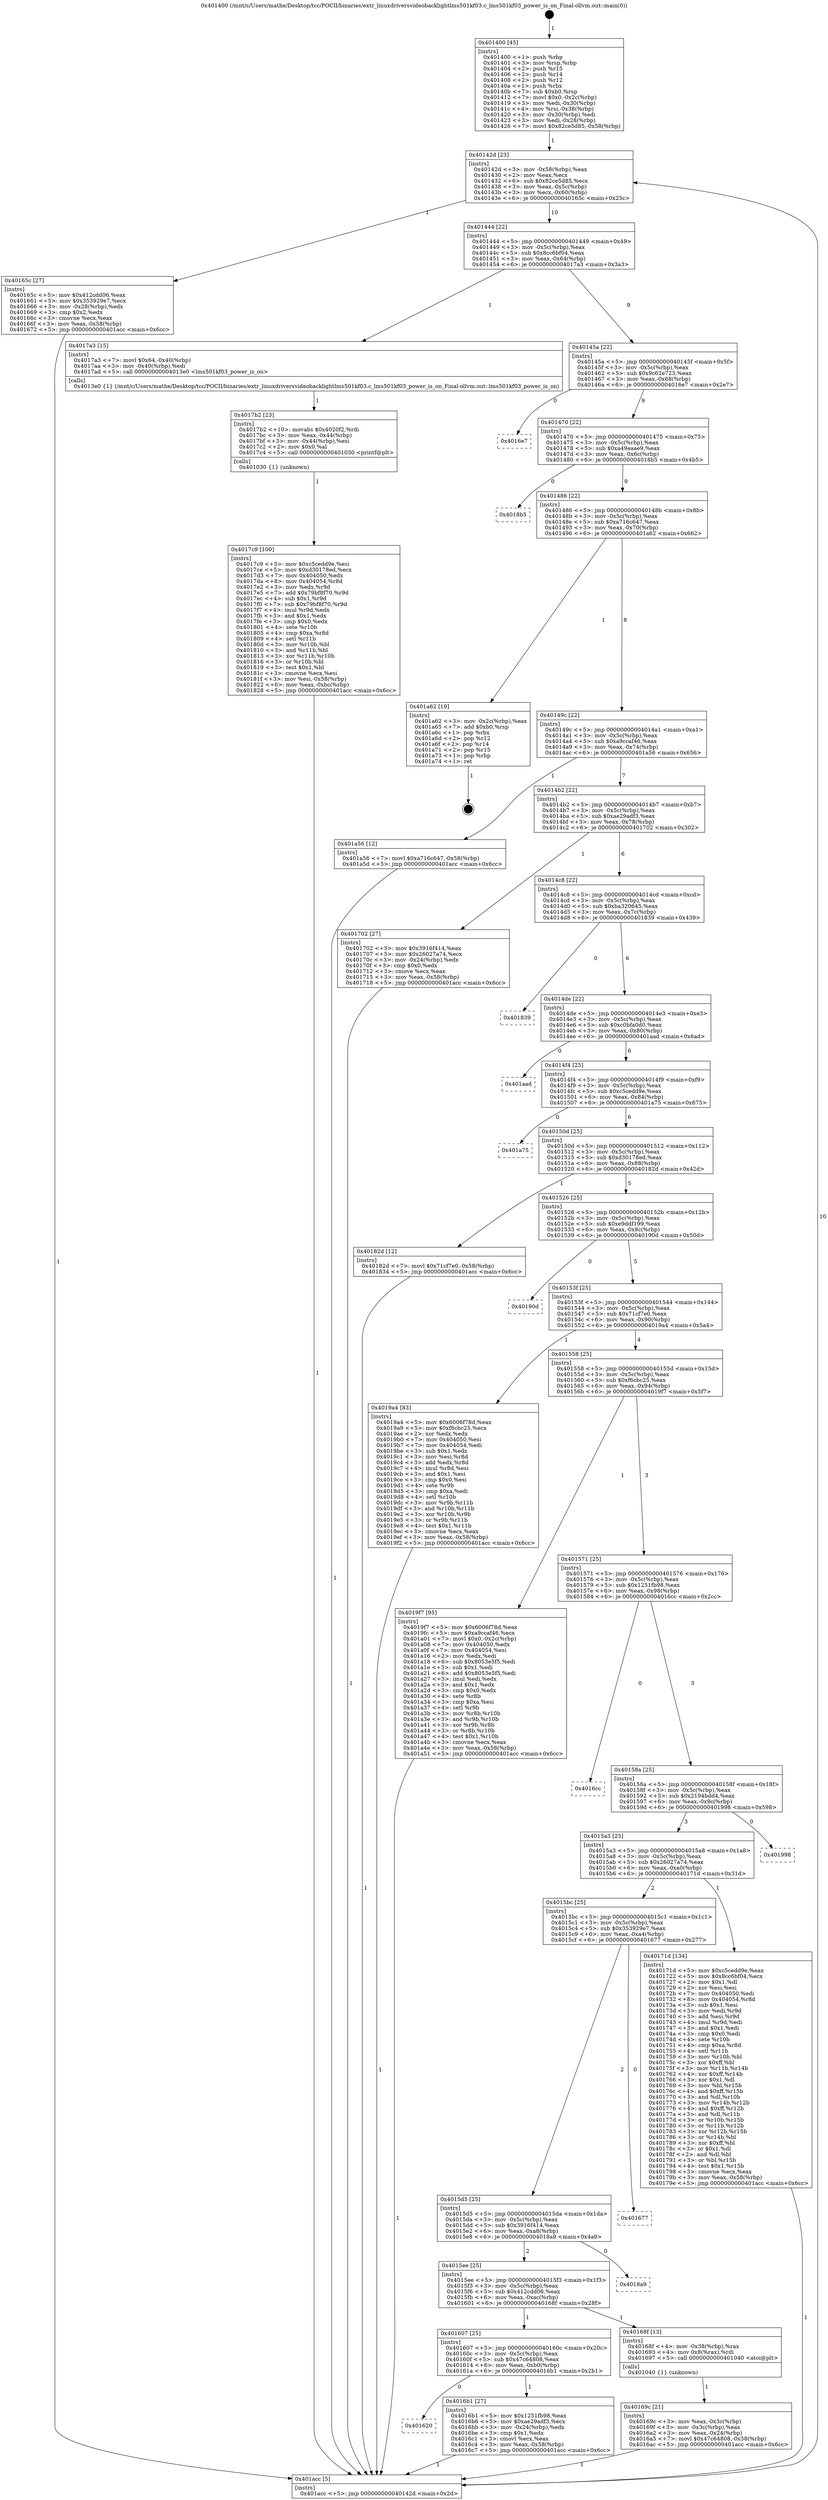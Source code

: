 digraph "0x401400" {
  label = "0x401400 (/mnt/c/Users/mathe/Desktop/tcc/POCII/binaries/extr_linuxdriversvideobacklightlms501kf03.c_lms501kf03_power_is_on_Final-ollvm.out::main(0))"
  labelloc = "t"
  node[shape=record]

  Entry [label="",width=0.3,height=0.3,shape=circle,fillcolor=black,style=filled]
  "0x40142d" [label="{
     0x40142d [23]\l
     | [instrs]\l
     &nbsp;&nbsp;0x40142d \<+3\>: mov -0x58(%rbp),%eax\l
     &nbsp;&nbsp;0x401430 \<+2\>: mov %eax,%ecx\l
     &nbsp;&nbsp;0x401432 \<+6\>: sub $0x82ce5d85,%ecx\l
     &nbsp;&nbsp;0x401438 \<+3\>: mov %eax,-0x5c(%rbp)\l
     &nbsp;&nbsp;0x40143b \<+3\>: mov %ecx,-0x60(%rbp)\l
     &nbsp;&nbsp;0x40143e \<+6\>: je 000000000040165c \<main+0x25c\>\l
  }"]
  "0x40165c" [label="{
     0x40165c [27]\l
     | [instrs]\l
     &nbsp;&nbsp;0x40165c \<+5\>: mov $0x412cdd06,%eax\l
     &nbsp;&nbsp;0x401661 \<+5\>: mov $0x353929e7,%ecx\l
     &nbsp;&nbsp;0x401666 \<+3\>: mov -0x28(%rbp),%edx\l
     &nbsp;&nbsp;0x401669 \<+3\>: cmp $0x2,%edx\l
     &nbsp;&nbsp;0x40166c \<+3\>: cmovne %ecx,%eax\l
     &nbsp;&nbsp;0x40166f \<+3\>: mov %eax,-0x58(%rbp)\l
     &nbsp;&nbsp;0x401672 \<+5\>: jmp 0000000000401acc \<main+0x6cc\>\l
  }"]
  "0x401444" [label="{
     0x401444 [22]\l
     | [instrs]\l
     &nbsp;&nbsp;0x401444 \<+5\>: jmp 0000000000401449 \<main+0x49\>\l
     &nbsp;&nbsp;0x401449 \<+3\>: mov -0x5c(%rbp),%eax\l
     &nbsp;&nbsp;0x40144c \<+5\>: sub $0x8cc6bf04,%eax\l
     &nbsp;&nbsp;0x401451 \<+3\>: mov %eax,-0x64(%rbp)\l
     &nbsp;&nbsp;0x401454 \<+6\>: je 00000000004017a3 \<main+0x3a3\>\l
  }"]
  "0x401acc" [label="{
     0x401acc [5]\l
     | [instrs]\l
     &nbsp;&nbsp;0x401acc \<+5\>: jmp 000000000040142d \<main+0x2d\>\l
  }"]
  "0x401400" [label="{
     0x401400 [45]\l
     | [instrs]\l
     &nbsp;&nbsp;0x401400 \<+1\>: push %rbp\l
     &nbsp;&nbsp;0x401401 \<+3\>: mov %rsp,%rbp\l
     &nbsp;&nbsp;0x401404 \<+2\>: push %r15\l
     &nbsp;&nbsp;0x401406 \<+2\>: push %r14\l
     &nbsp;&nbsp;0x401408 \<+2\>: push %r12\l
     &nbsp;&nbsp;0x40140a \<+1\>: push %rbx\l
     &nbsp;&nbsp;0x40140b \<+7\>: sub $0xb0,%rsp\l
     &nbsp;&nbsp;0x401412 \<+7\>: movl $0x0,-0x2c(%rbp)\l
     &nbsp;&nbsp;0x401419 \<+3\>: mov %edi,-0x30(%rbp)\l
     &nbsp;&nbsp;0x40141c \<+4\>: mov %rsi,-0x38(%rbp)\l
     &nbsp;&nbsp;0x401420 \<+3\>: mov -0x30(%rbp),%edi\l
     &nbsp;&nbsp;0x401423 \<+3\>: mov %edi,-0x28(%rbp)\l
     &nbsp;&nbsp;0x401426 \<+7\>: movl $0x82ce5d85,-0x58(%rbp)\l
  }"]
  Exit [label="",width=0.3,height=0.3,shape=circle,fillcolor=black,style=filled,peripheries=2]
  "0x4017a3" [label="{
     0x4017a3 [15]\l
     | [instrs]\l
     &nbsp;&nbsp;0x4017a3 \<+7\>: movl $0x64,-0x40(%rbp)\l
     &nbsp;&nbsp;0x4017aa \<+3\>: mov -0x40(%rbp),%edi\l
     &nbsp;&nbsp;0x4017ad \<+5\>: call 00000000004013e0 \<lms501kf03_power_is_on\>\l
     | [calls]\l
     &nbsp;&nbsp;0x4013e0 \{1\} (/mnt/c/Users/mathe/Desktop/tcc/POCII/binaries/extr_linuxdriversvideobacklightlms501kf03.c_lms501kf03_power_is_on_Final-ollvm.out::lms501kf03_power_is_on)\l
  }"]
  "0x40145a" [label="{
     0x40145a [22]\l
     | [instrs]\l
     &nbsp;&nbsp;0x40145a \<+5\>: jmp 000000000040145f \<main+0x5f\>\l
     &nbsp;&nbsp;0x40145f \<+3\>: mov -0x5c(%rbp),%eax\l
     &nbsp;&nbsp;0x401462 \<+5\>: sub $0x9c62e723,%eax\l
     &nbsp;&nbsp;0x401467 \<+3\>: mov %eax,-0x68(%rbp)\l
     &nbsp;&nbsp;0x40146a \<+6\>: je 00000000004016e7 \<main+0x2e7\>\l
  }"]
  "0x4017c9" [label="{
     0x4017c9 [100]\l
     | [instrs]\l
     &nbsp;&nbsp;0x4017c9 \<+5\>: mov $0xc5cedd9e,%esi\l
     &nbsp;&nbsp;0x4017ce \<+5\>: mov $0xd30178ed,%ecx\l
     &nbsp;&nbsp;0x4017d3 \<+7\>: mov 0x404050,%edx\l
     &nbsp;&nbsp;0x4017da \<+8\>: mov 0x404054,%r8d\l
     &nbsp;&nbsp;0x4017e2 \<+3\>: mov %edx,%r9d\l
     &nbsp;&nbsp;0x4017e5 \<+7\>: add $0x79bf8f70,%r9d\l
     &nbsp;&nbsp;0x4017ec \<+4\>: sub $0x1,%r9d\l
     &nbsp;&nbsp;0x4017f0 \<+7\>: sub $0x79bf8f70,%r9d\l
     &nbsp;&nbsp;0x4017f7 \<+4\>: imul %r9d,%edx\l
     &nbsp;&nbsp;0x4017fb \<+3\>: and $0x1,%edx\l
     &nbsp;&nbsp;0x4017fe \<+3\>: cmp $0x0,%edx\l
     &nbsp;&nbsp;0x401801 \<+4\>: sete %r10b\l
     &nbsp;&nbsp;0x401805 \<+4\>: cmp $0xa,%r8d\l
     &nbsp;&nbsp;0x401809 \<+4\>: setl %r11b\l
     &nbsp;&nbsp;0x40180d \<+3\>: mov %r10b,%bl\l
     &nbsp;&nbsp;0x401810 \<+3\>: and %r11b,%bl\l
     &nbsp;&nbsp;0x401813 \<+3\>: xor %r11b,%r10b\l
     &nbsp;&nbsp;0x401816 \<+3\>: or %r10b,%bl\l
     &nbsp;&nbsp;0x401819 \<+3\>: test $0x1,%bl\l
     &nbsp;&nbsp;0x40181c \<+3\>: cmovne %ecx,%esi\l
     &nbsp;&nbsp;0x40181f \<+3\>: mov %esi,-0x58(%rbp)\l
     &nbsp;&nbsp;0x401822 \<+6\>: mov %eax,-0xbc(%rbp)\l
     &nbsp;&nbsp;0x401828 \<+5\>: jmp 0000000000401acc \<main+0x6cc\>\l
  }"]
  "0x4016e7" [label="{
     0x4016e7\l
  }", style=dashed]
  "0x401470" [label="{
     0x401470 [22]\l
     | [instrs]\l
     &nbsp;&nbsp;0x401470 \<+5\>: jmp 0000000000401475 \<main+0x75\>\l
     &nbsp;&nbsp;0x401475 \<+3\>: mov -0x5c(%rbp),%eax\l
     &nbsp;&nbsp;0x401478 \<+5\>: sub $0xa49eaae9,%eax\l
     &nbsp;&nbsp;0x40147d \<+3\>: mov %eax,-0x6c(%rbp)\l
     &nbsp;&nbsp;0x401480 \<+6\>: je 00000000004018b5 \<main+0x4b5\>\l
  }"]
  "0x4017b2" [label="{
     0x4017b2 [23]\l
     | [instrs]\l
     &nbsp;&nbsp;0x4017b2 \<+10\>: movabs $0x4020f2,%rdi\l
     &nbsp;&nbsp;0x4017bc \<+3\>: mov %eax,-0x44(%rbp)\l
     &nbsp;&nbsp;0x4017bf \<+3\>: mov -0x44(%rbp),%esi\l
     &nbsp;&nbsp;0x4017c2 \<+2\>: mov $0x0,%al\l
     &nbsp;&nbsp;0x4017c4 \<+5\>: call 0000000000401030 \<printf@plt\>\l
     | [calls]\l
     &nbsp;&nbsp;0x401030 \{1\} (unknown)\l
  }"]
  "0x4018b5" [label="{
     0x4018b5\l
  }", style=dashed]
  "0x401486" [label="{
     0x401486 [22]\l
     | [instrs]\l
     &nbsp;&nbsp;0x401486 \<+5\>: jmp 000000000040148b \<main+0x8b\>\l
     &nbsp;&nbsp;0x40148b \<+3\>: mov -0x5c(%rbp),%eax\l
     &nbsp;&nbsp;0x40148e \<+5\>: sub $0xa716c647,%eax\l
     &nbsp;&nbsp;0x401493 \<+3\>: mov %eax,-0x70(%rbp)\l
     &nbsp;&nbsp;0x401496 \<+6\>: je 0000000000401a62 \<main+0x662\>\l
  }"]
  "0x401620" [label="{
     0x401620\l
  }", style=dashed]
  "0x401a62" [label="{
     0x401a62 [19]\l
     | [instrs]\l
     &nbsp;&nbsp;0x401a62 \<+3\>: mov -0x2c(%rbp),%eax\l
     &nbsp;&nbsp;0x401a65 \<+7\>: add $0xb0,%rsp\l
     &nbsp;&nbsp;0x401a6c \<+1\>: pop %rbx\l
     &nbsp;&nbsp;0x401a6d \<+2\>: pop %r12\l
     &nbsp;&nbsp;0x401a6f \<+2\>: pop %r14\l
     &nbsp;&nbsp;0x401a71 \<+2\>: pop %r15\l
     &nbsp;&nbsp;0x401a73 \<+1\>: pop %rbp\l
     &nbsp;&nbsp;0x401a74 \<+1\>: ret\l
  }"]
  "0x40149c" [label="{
     0x40149c [22]\l
     | [instrs]\l
     &nbsp;&nbsp;0x40149c \<+5\>: jmp 00000000004014a1 \<main+0xa1\>\l
     &nbsp;&nbsp;0x4014a1 \<+3\>: mov -0x5c(%rbp),%eax\l
     &nbsp;&nbsp;0x4014a4 \<+5\>: sub $0xa9ccaf46,%eax\l
     &nbsp;&nbsp;0x4014a9 \<+3\>: mov %eax,-0x74(%rbp)\l
     &nbsp;&nbsp;0x4014ac \<+6\>: je 0000000000401a56 \<main+0x656\>\l
  }"]
  "0x4016b1" [label="{
     0x4016b1 [27]\l
     | [instrs]\l
     &nbsp;&nbsp;0x4016b1 \<+5\>: mov $0x1251fb98,%eax\l
     &nbsp;&nbsp;0x4016b6 \<+5\>: mov $0xae29adf3,%ecx\l
     &nbsp;&nbsp;0x4016bb \<+3\>: mov -0x24(%rbp),%edx\l
     &nbsp;&nbsp;0x4016be \<+3\>: cmp $0x1,%edx\l
     &nbsp;&nbsp;0x4016c1 \<+3\>: cmovl %ecx,%eax\l
     &nbsp;&nbsp;0x4016c4 \<+3\>: mov %eax,-0x58(%rbp)\l
     &nbsp;&nbsp;0x4016c7 \<+5\>: jmp 0000000000401acc \<main+0x6cc\>\l
  }"]
  "0x401a56" [label="{
     0x401a56 [12]\l
     | [instrs]\l
     &nbsp;&nbsp;0x401a56 \<+7\>: movl $0xa716c647,-0x58(%rbp)\l
     &nbsp;&nbsp;0x401a5d \<+5\>: jmp 0000000000401acc \<main+0x6cc\>\l
  }"]
  "0x4014b2" [label="{
     0x4014b2 [22]\l
     | [instrs]\l
     &nbsp;&nbsp;0x4014b2 \<+5\>: jmp 00000000004014b7 \<main+0xb7\>\l
     &nbsp;&nbsp;0x4014b7 \<+3\>: mov -0x5c(%rbp),%eax\l
     &nbsp;&nbsp;0x4014ba \<+5\>: sub $0xae29adf3,%eax\l
     &nbsp;&nbsp;0x4014bf \<+3\>: mov %eax,-0x78(%rbp)\l
     &nbsp;&nbsp;0x4014c2 \<+6\>: je 0000000000401702 \<main+0x302\>\l
  }"]
  "0x40169c" [label="{
     0x40169c [21]\l
     | [instrs]\l
     &nbsp;&nbsp;0x40169c \<+3\>: mov %eax,-0x3c(%rbp)\l
     &nbsp;&nbsp;0x40169f \<+3\>: mov -0x3c(%rbp),%eax\l
     &nbsp;&nbsp;0x4016a2 \<+3\>: mov %eax,-0x24(%rbp)\l
     &nbsp;&nbsp;0x4016a5 \<+7\>: movl $0x47c64808,-0x58(%rbp)\l
     &nbsp;&nbsp;0x4016ac \<+5\>: jmp 0000000000401acc \<main+0x6cc\>\l
  }"]
  "0x401702" [label="{
     0x401702 [27]\l
     | [instrs]\l
     &nbsp;&nbsp;0x401702 \<+5\>: mov $0x3916f414,%eax\l
     &nbsp;&nbsp;0x401707 \<+5\>: mov $0x26027a74,%ecx\l
     &nbsp;&nbsp;0x40170c \<+3\>: mov -0x24(%rbp),%edx\l
     &nbsp;&nbsp;0x40170f \<+3\>: cmp $0x0,%edx\l
     &nbsp;&nbsp;0x401712 \<+3\>: cmove %ecx,%eax\l
     &nbsp;&nbsp;0x401715 \<+3\>: mov %eax,-0x58(%rbp)\l
     &nbsp;&nbsp;0x401718 \<+5\>: jmp 0000000000401acc \<main+0x6cc\>\l
  }"]
  "0x4014c8" [label="{
     0x4014c8 [22]\l
     | [instrs]\l
     &nbsp;&nbsp;0x4014c8 \<+5\>: jmp 00000000004014cd \<main+0xcd\>\l
     &nbsp;&nbsp;0x4014cd \<+3\>: mov -0x5c(%rbp),%eax\l
     &nbsp;&nbsp;0x4014d0 \<+5\>: sub $0xba320645,%eax\l
     &nbsp;&nbsp;0x4014d5 \<+3\>: mov %eax,-0x7c(%rbp)\l
     &nbsp;&nbsp;0x4014d8 \<+6\>: je 0000000000401839 \<main+0x439\>\l
  }"]
  "0x401607" [label="{
     0x401607 [25]\l
     | [instrs]\l
     &nbsp;&nbsp;0x401607 \<+5\>: jmp 000000000040160c \<main+0x20c\>\l
     &nbsp;&nbsp;0x40160c \<+3\>: mov -0x5c(%rbp),%eax\l
     &nbsp;&nbsp;0x40160f \<+5\>: sub $0x47c64808,%eax\l
     &nbsp;&nbsp;0x401614 \<+6\>: mov %eax,-0xb0(%rbp)\l
     &nbsp;&nbsp;0x40161a \<+6\>: je 00000000004016b1 \<main+0x2b1\>\l
  }"]
  "0x401839" [label="{
     0x401839\l
  }", style=dashed]
  "0x4014de" [label="{
     0x4014de [22]\l
     | [instrs]\l
     &nbsp;&nbsp;0x4014de \<+5\>: jmp 00000000004014e3 \<main+0xe3\>\l
     &nbsp;&nbsp;0x4014e3 \<+3\>: mov -0x5c(%rbp),%eax\l
     &nbsp;&nbsp;0x4014e6 \<+5\>: sub $0xc0bfa0d0,%eax\l
     &nbsp;&nbsp;0x4014eb \<+3\>: mov %eax,-0x80(%rbp)\l
     &nbsp;&nbsp;0x4014ee \<+6\>: je 0000000000401aad \<main+0x6ad\>\l
  }"]
  "0x40168f" [label="{
     0x40168f [13]\l
     | [instrs]\l
     &nbsp;&nbsp;0x40168f \<+4\>: mov -0x38(%rbp),%rax\l
     &nbsp;&nbsp;0x401693 \<+4\>: mov 0x8(%rax),%rdi\l
     &nbsp;&nbsp;0x401697 \<+5\>: call 0000000000401040 \<atoi@plt\>\l
     | [calls]\l
     &nbsp;&nbsp;0x401040 \{1\} (unknown)\l
  }"]
  "0x401aad" [label="{
     0x401aad\l
  }", style=dashed]
  "0x4014f4" [label="{
     0x4014f4 [25]\l
     | [instrs]\l
     &nbsp;&nbsp;0x4014f4 \<+5\>: jmp 00000000004014f9 \<main+0xf9\>\l
     &nbsp;&nbsp;0x4014f9 \<+3\>: mov -0x5c(%rbp),%eax\l
     &nbsp;&nbsp;0x4014fc \<+5\>: sub $0xc5cedd9e,%eax\l
     &nbsp;&nbsp;0x401501 \<+6\>: mov %eax,-0x84(%rbp)\l
     &nbsp;&nbsp;0x401507 \<+6\>: je 0000000000401a75 \<main+0x675\>\l
  }"]
  "0x4015ee" [label="{
     0x4015ee [25]\l
     | [instrs]\l
     &nbsp;&nbsp;0x4015ee \<+5\>: jmp 00000000004015f3 \<main+0x1f3\>\l
     &nbsp;&nbsp;0x4015f3 \<+3\>: mov -0x5c(%rbp),%eax\l
     &nbsp;&nbsp;0x4015f6 \<+5\>: sub $0x412cdd06,%eax\l
     &nbsp;&nbsp;0x4015fb \<+6\>: mov %eax,-0xac(%rbp)\l
     &nbsp;&nbsp;0x401601 \<+6\>: je 000000000040168f \<main+0x28f\>\l
  }"]
  "0x401a75" [label="{
     0x401a75\l
  }", style=dashed]
  "0x40150d" [label="{
     0x40150d [25]\l
     | [instrs]\l
     &nbsp;&nbsp;0x40150d \<+5\>: jmp 0000000000401512 \<main+0x112\>\l
     &nbsp;&nbsp;0x401512 \<+3\>: mov -0x5c(%rbp),%eax\l
     &nbsp;&nbsp;0x401515 \<+5\>: sub $0xd30178ed,%eax\l
     &nbsp;&nbsp;0x40151a \<+6\>: mov %eax,-0x88(%rbp)\l
     &nbsp;&nbsp;0x401520 \<+6\>: je 000000000040182d \<main+0x42d\>\l
  }"]
  "0x4018a9" [label="{
     0x4018a9\l
  }", style=dashed]
  "0x40182d" [label="{
     0x40182d [12]\l
     | [instrs]\l
     &nbsp;&nbsp;0x40182d \<+7\>: movl $0x71cf7e0,-0x58(%rbp)\l
     &nbsp;&nbsp;0x401834 \<+5\>: jmp 0000000000401acc \<main+0x6cc\>\l
  }"]
  "0x401526" [label="{
     0x401526 [25]\l
     | [instrs]\l
     &nbsp;&nbsp;0x401526 \<+5\>: jmp 000000000040152b \<main+0x12b\>\l
     &nbsp;&nbsp;0x40152b \<+3\>: mov -0x5c(%rbp),%eax\l
     &nbsp;&nbsp;0x40152e \<+5\>: sub $0xe9ddf199,%eax\l
     &nbsp;&nbsp;0x401533 \<+6\>: mov %eax,-0x8c(%rbp)\l
     &nbsp;&nbsp;0x401539 \<+6\>: je 000000000040190d \<main+0x50d\>\l
  }"]
  "0x4015d5" [label="{
     0x4015d5 [25]\l
     | [instrs]\l
     &nbsp;&nbsp;0x4015d5 \<+5\>: jmp 00000000004015da \<main+0x1da\>\l
     &nbsp;&nbsp;0x4015da \<+3\>: mov -0x5c(%rbp),%eax\l
     &nbsp;&nbsp;0x4015dd \<+5\>: sub $0x3916f414,%eax\l
     &nbsp;&nbsp;0x4015e2 \<+6\>: mov %eax,-0xa8(%rbp)\l
     &nbsp;&nbsp;0x4015e8 \<+6\>: je 00000000004018a9 \<main+0x4a9\>\l
  }"]
  "0x40190d" [label="{
     0x40190d\l
  }", style=dashed]
  "0x40153f" [label="{
     0x40153f [25]\l
     | [instrs]\l
     &nbsp;&nbsp;0x40153f \<+5\>: jmp 0000000000401544 \<main+0x144\>\l
     &nbsp;&nbsp;0x401544 \<+3\>: mov -0x5c(%rbp),%eax\l
     &nbsp;&nbsp;0x401547 \<+5\>: sub $0x71cf7e0,%eax\l
     &nbsp;&nbsp;0x40154c \<+6\>: mov %eax,-0x90(%rbp)\l
     &nbsp;&nbsp;0x401552 \<+6\>: je 00000000004019a4 \<main+0x5a4\>\l
  }"]
  "0x401677" [label="{
     0x401677\l
  }", style=dashed]
  "0x4019a4" [label="{
     0x4019a4 [83]\l
     | [instrs]\l
     &nbsp;&nbsp;0x4019a4 \<+5\>: mov $0x6006f78d,%eax\l
     &nbsp;&nbsp;0x4019a9 \<+5\>: mov $0xf6cbc25,%ecx\l
     &nbsp;&nbsp;0x4019ae \<+2\>: xor %edx,%edx\l
     &nbsp;&nbsp;0x4019b0 \<+7\>: mov 0x404050,%esi\l
     &nbsp;&nbsp;0x4019b7 \<+7\>: mov 0x404054,%edi\l
     &nbsp;&nbsp;0x4019be \<+3\>: sub $0x1,%edx\l
     &nbsp;&nbsp;0x4019c1 \<+3\>: mov %esi,%r8d\l
     &nbsp;&nbsp;0x4019c4 \<+3\>: add %edx,%r8d\l
     &nbsp;&nbsp;0x4019c7 \<+4\>: imul %r8d,%esi\l
     &nbsp;&nbsp;0x4019cb \<+3\>: and $0x1,%esi\l
     &nbsp;&nbsp;0x4019ce \<+3\>: cmp $0x0,%esi\l
     &nbsp;&nbsp;0x4019d1 \<+4\>: sete %r9b\l
     &nbsp;&nbsp;0x4019d5 \<+3\>: cmp $0xa,%edi\l
     &nbsp;&nbsp;0x4019d8 \<+4\>: setl %r10b\l
     &nbsp;&nbsp;0x4019dc \<+3\>: mov %r9b,%r11b\l
     &nbsp;&nbsp;0x4019df \<+3\>: and %r10b,%r11b\l
     &nbsp;&nbsp;0x4019e2 \<+3\>: xor %r10b,%r9b\l
     &nbsp;&nbsp;0x4019e5 \<+3\>: or %r9b,%r11b\l
     &nbsp;&nbsp;0x4019e8 \<+4\>: test $0x1,%r11b\l
     &nbsp;&nbsp;0x4019ec \<+3\>: cmovne %ecx,%eax\l
     &nbsp;&nbsp;0x4019ef \<+3\>: mov %eax,-0x58(%rbp)\l
     &nbsp;&nbsp;0x4019f2 \<+5\>: jmp 0000000000401acc \<main+0x6cc\>\l
  }"]
  "0x401558" [label="{
     0x401558 [25]\l
     | [instrs]\l
     &nbsp;&nbsp;0x401558 \<+5\>: jmp 000000000040155d \<main+0x15d\>\l
     &nbsp;&nbsp;0x40155d \<+3\>: mov -0x5c(%rbp),%eax\l
     &nbsp;&nbsp;0x401560 \<+5\>: sub $0xf6cbc25,%eax\l
     &nbsp;&nbsp;0x401565 \<+6\>: mov %eax,-0x94(%rbp)\l
     &nbsp;&nbsp;0x40156b \<+6\>: je 00000000004019f7 \<main+0x5f7\>\l
  }"]
  "0x4015bc" [label="{
     0x4015bc [25]\l
     | [instrs]\l
     &nbsp;&nbsp;0x4015bc \<+5\>: jmp 00000000004015c1 \<main+0x1c1\>\l
     &nbsp;&nbsp;0x4015c1 \<+3\>: mov -0x5c(%rbp),%eax\l
     &nbsp;&nbsp;0x4015c4 \<+5\>: sub $0x353929e7,%eax\l
     &nbsp;&nbsp;0x4015c9 \<+6\>: mov %eax,-0xa4(%rbp)\l
     &nbsp;&nbsp;0x4015cf \<+6\>: je 0000000000401677 \<main+0x277\>\l
  }"]
  "0x4019f7" [label="{
     0x4019f7 [95]\l
     | [instrs]\l
     &nbsp;&nbsp;0x4019f7 \<+5\>: mov $0x6006f78d,%eax\l
     &nbsp;&nbsp;0x4019fc \<+5\>: mov $0xa9ccaf46,%ecx\l
     &nbsp;&nbsp;0x401a01 \<+7\>: movl $0x0,-0x2c(%rbp)\l
     &nbsp;&nbsp;0x401a08 \<+7\>: mov 0x404050,%edx\l
     &nbsp;&nbsp;0x401a0f \<+7\>: mov 0x404054,%esi\l
     &nbsp;&nbsp;0x401a16 \<+2\>: mov %edx,%edi\l
     &nbsp;&nbsp;0x401a18 \<+6\>: sub $0x8053e5f5,%edi\l
     &nbsp;&nbsp;0x401a1e \<+3\>: sub $0x1,%edi\l
     &nbsp;&nbsp;0x401a21 \<+6\>: add $0x8053e5f5,%edi\l
     &nbsp;&nbsp;0x401a27 \<+3\>: imul %edi,%edx\l
     &nbsp;&nbsp;0x401a2a \<+3\>: and $0x1,%edx\l
     &nbsp;&nbsp;0x401a2d \<+3\>: cmp $0x0,%edx\l
     &nbsp;&nbsp;0x401a30 \<+4\>: sete %r8b\l
     &nbsp;&nbsp;0x401a34 \<+3\>: cmp $0xa,%esi\l
     &nbsp;&nbsp;0x401a37 \<+4\>: setl %r9b\l
     &nbsp;&nbsp;0x401a3b \<+3\>: mov %r8b,%r10b\l
     &nbsp;&nbsp;0x401a3e \<+3\>: and %r9b,%r10b\l
     &nbsp;&nbsp;0x401a41 \<+3\>: xor %r9b,%r8b\l
     &nbsp;&nbsp;0x401a44 \<+3\>: or %r8b,%r10b\l
     &nbsp;&nbsp;0x401a47 \<+4\>: test $0x1,%r10b\l
     &nbsp;&nbsp;0x401a4b \<+3\>: cmovne %ecx,%eax\l
     &nbsp;&nbsp;0x401a4e \<+3\>: mov %eax,-0x58(%rbp)\l
     &nbsp;&nbsp;0x401a51 \<+5\>: jmp 0000000000401acc \<main+0x6cc\>\l
  }"]
  "0x401571" [label="{
     0x401571 [25]\l
     | [instrs]\l
     &nbsp;&nbsp;0x401571 \<+5\>: jmp 0000000000401576 \<main+0x176\>\l
     &nbsp;&nbsp;0x401576 \<+3\>: mov -0x5c(%rbp),%eax\l
     &nbsp;&nbsp;0x401579 \<+5\>: sub $0x1251fb98,%eax\l
     &nbsp;&nbsp;0x40157e \<+6\>: mov %eax,-0x98(%rbp)\l
     &nbsp;&nbsp;0x401584 \<+6\>: je 00000000004016cc \<main+0x2cc\>\l
  }"]
  "0x40171d" [label="{
     0x40171d [134]\l
     | [instrs]\l
     &nbsp;&nbsp;0x40171d \<+5\>: mov $0xc5cedd9e,%eax\l
     &nbsp;&nbsp;0x401722 \<+5\>: mov $0x8cc6bf04,%ecx\l
     &nbsp;&nbsp;0x401727 \<+2\>: mov $0x1,%dl\l
     &nbsp;&nbsp;0x401729 \<+2\>: xor %esi,%esi\l
     &nbsp;&nbsp;0x40172b \<+7\>: mov 0x404050,%edi\l
     &nbsp;&nbsp;0x401732 \<+8\>: mov 0x404054,%r8d\l
     &nbsp;&nbsp;0x40173a \<+3\>: sub $0x1,%esi\l
     &nbsp;&nbsp;0x40173d \<+3\>: mov %edi,%r9d\l
     &nbsp;&nbsp;0x401740 \<+3\>: add %esi,%r9d\l
     &nbsp;&nbsp;0x401743 \<+4\>: imul %r9d,%edi\l
     &nbsp;&nbsp;0x401747 \<+3\>: and $0x1,%edi\l
     &nbsp;&nbsp;0x40174a \<+3\>: cmp $0x0,%edi\l
     &nbsp;&nbsp;0x40174d \<+4\>: sete %r10b\l
     &nbsp;&nbsp;0x401751 \<+4\>: cmp $0xa,%r8d\l
     &nbsp;&nbsp;0x401755 \<+4\>: setl %r11b\l
     &nbsp;&nbsp;0x401759 \<+3\>: mov %r10b,%bl\l
     &nbsp;&nbsp;0x40175c \<+3\>: xor $0xff,%bl\l
     &nbsp;&nbsp;0x40175f \<+3\>: mov %r11b,%r14b\l
     &nbsp;&nbsp;0x401762 \<+4\>: xor $0xff,%r14b\l
     &nbsp;&nbsp;0x401766 \<+3\>: xor $0x1,%dl\l
     &nbsp;&nbsp;0x401769 \<+3\>: mov %bl,%r15b\l
     &nbsp;&nbsp;0x40176c \<+4\>: and $0xff,%r15b\l
     &nbsp;&nbsp;0x401770 \<+3\>: and %dl,%r10b\l
     &nbsp;&nbsp;0x401773 \<+3\>: mov %r14b,%r12b\l
     &nbsp;&nbsp;0x401776 \<+4\>: and $0xff,%r12b\l
     &nbsp;&nbsp;0x40177a \<+3\>: and %dl,%r11b\l
     &nbsp;&nbsp;0x40177d \<+3\>: or %r10b,%r15b\l
     &nbsp;&nbsp;0x401780 \<+3\>: or %r11b,%r12b\l
     &nbsp;&nbsp;0x401783 \<+3\>: xor %r12b,%r15b\l
     &nbsp;&nbsp;0x401786 \<+3\>: or %r14b,%bl\l
     &nbsp;&nbsp;0x401789 \<+3\>: xor $0xff,%bl\l
     &nbsp;&nbsp;0x40178c \<+3\>: or $0x1,%dl\l
     &nbsp;&nbsp;0x40178f \<+2\>: and %dl,%bl\l
     &nbsp;&nbsp;0x401791 \<+3\>: or %bl,%r15b\l
     &nbsp;&nbsp;0x401794 \<+4\>: test $0x1,%r15b\l
     &nbsp;&nbsp;0x401798 \<+3\>: cmovne %ecx,%eax\l
     &nbsp;&nbsp;0x40179b \<+3\>: mov %eax,-0x58(%rbp)\l
     &nbsp;&nbsp;0x40179e \<+5\>: jmp 0000000000401acc \<main+0x6cc\>\l
  }"]
  "0x4016cc" [label="{
     0x4016cc\l
  }", style=dashed]
  "0x40158a" [label="{
     0x40158a [25]\l
     | [instrs]\l
     &nbsp;&nbsp;0x40158a \<+5\>: jmp 000000000040158f \<main+0x18f\>\l
     &nbsp;&nbsp;0x40158f \<+3\>: mov -0x5c(%rbp),%eax\l
     &nbsp;&nbsp;0x401592 \<+5\>: sub $0x2194bdd4,%eax\l
     &nbsp;&nbsp;0x401597 \<+6\>: mov %eax,-0x9c(%rbp)\l
     &nbsp;&nbsp;0x40159d \<+6\>: je 0000000000401998 \<main+0x598\>\l
  }"]
  "0x4015a3" [label="{
     0x4015a3 [25]\l
     | [instrs]\l
     &nbsp;&nbsp;0x4015a3 \<+5\>: jmp 00000000004015a8 \<main+0x1a8\>\l
     &nbsp;&nbsp;0x4015a8 \<+3\>: mov -0x5c(%rbp),%eax\l
     &nbsp;&nbsp;0x4015ab \<+5\>: sub $0x26027a74,%eax\l
     &nbsp;&nbsp;0x4015b0 \<+6\>: mov %eax,-0xa0(%rbp)\l
     &nbsp;&nbsp;0x4015b6 \<+6\>: je 000000000040171d \<main+0x31d\>\l
  }"]
  "0x401998" [label="{
     0x401998\l
  }", style=dashed]
  Entry -> "0x401400" [label=" 1"]
  "0x40142d" -> "0x40165c" [label=" 1"]
  "0x40142d" -> "0x401444" [label=" 10"]
  "0x40165c" -> "0x401acc" [label=" 1"]
  "0x401400" -> "0x40142d" [label=" 1"]
  "0x401acc" -> "0x40142d" [label=" 10"]
  "0x401a62" -> Exit [label=" 1"]
  "0x401444" -> "0x4017a3" [label=" 1"]
  "0x401444" -> "0x40145a" [label=" 9"]
  "0x401a56" -> "0x401acc" [label=" 1"]
  "0x40145a" -> "0x4016e7" [label=" 0"]
  "0x40145a" -> "0x401470" [label=" 9"]
  "0x4019f7" -> "0x401acc" [label=" 1"]
  "0x401470" -> "0x4018b5" [label=" 0"]
  "0x401470" -> "0x401486" [label=" 9"]
  "0x4019a4" -> "0x401acc" [label=" 1"]
  "0x401486" -> "0x401a62" [label=" 1"]
  "0x401486" -> "0x40149c" [label=" 8"]
  "0x40182d" -> "0x401acc" [label=" 1"]
  "0x40149c" -> "0x401a56" [label=" 1"]
  "0x40149c" -> "0x4014b2" [label=" 7"]
  "0x4017c9" -> "0x401acc" [label=" 1"]
  "0x4014b2" -> "0x401702" [label=" 1"]
  "0x4014b2" -> "0x4014c8" [label=" 6"]
  "0x4017a3" -> "0x4017b2" [label=" 1"]
  "0x4014c8" -> "0x401839" [label=" 0"]
  "0x4014c8" -> "0x4014de" [label=" 6"]
  "0x40171d" -> "0x401acc" [label=" 1"]
  "0x4014de" -> "0x401aad" [label=" 0"]
  "0x4014de" -> "0x4014f4" [label=" 6"]
  "0x401702" -> "0x401acc" [label=" 1"]
  "0x4014f4" -> "0x401a75" [label=" 0"]
  "0x4014f4" -> "0x40150d" [label=" 6"]
  "0x401607" -> "0x401620" [label=" 0"]
  "0x40150d" -> "0x40182d" [label=" 1"]
  "0x40150d" -> "0x401526" [label=" 5"]
  "0x401607" -> "0x4016b1" [label=" 1"]
  "0x401526" -> "0x40190d" [label=" 0"]
  "0x401526" -> "0x40153f" [label=" 5"]
  "0x40169c" -> "0x401acc" [label=" 1"]
  "0x40153f" -> "0x4019a4" [label=" 1"]
  "0x40153f" -> "0x401558" [label=" 4"]
  "0x40168f" -> "0x40169c" [label=" 1"]
  "0x401558" -> "0x4019f7" [label=" 1"]
  "0x401558" -> "0x401571" [label=" 3"]
  "0x4015ee" -> "0x40168f" [label=" 1"]
  "0x401571" -> "0x4016cc" [label=" 0"]
  "0x401571" -> "0x40158a" [label=" 3"]
  "0x4016b1" -> "0x401acc" [label=" 1"]
  "0x40158a" -> "0x401998" [label=" 0"]
  "0x40158a" -> "0x4015a3" [label=" 3"]
  "0x4015d5" -> "0x4015ee" [label=" 2"]
  "0x4015a3" -> "0x40171d" [label=" 1"]
  "0x4015a3" -> "0x4015bc" [label=" 2"]
  "0x4015ee" -> "0x401607" [label=" 1"]
  "0x4015bc" -> "0x401677" [label=" 0"]
  "0x4015bc" -> "0x4015d5" [label=" 2"]
  "0x4017b2" -> "0x4017c9" [label=" 1"]
  "0x4015d5" -> "0x4018a9" [label=" 0"]
}
